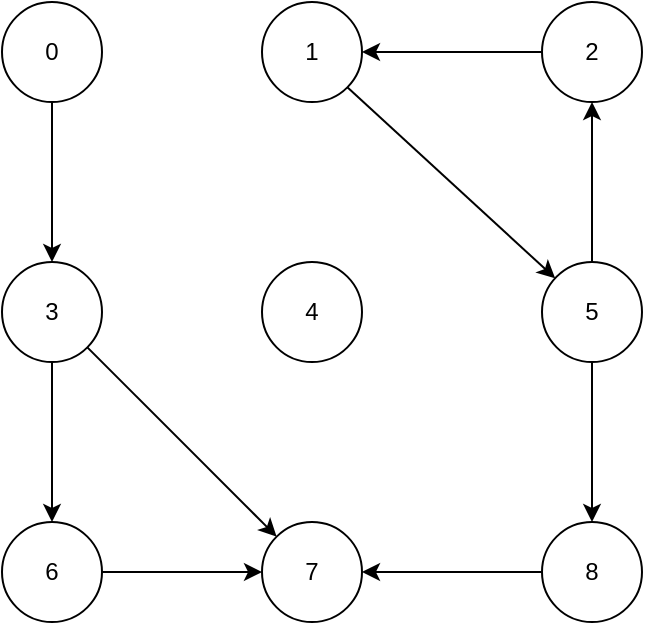 <mxfile version="14.7.4" type="embed" pages="4"><diagram id="RlmgxC3qNl6dpa3QdAQR" name="digraph1"><mxGraphModel dx="754" dy="566" grid="1" gridSize="10" guides="1" tooltips="1" connect="1" arrows="1" fold="1" page="1" pageScale="1" pageWidth="827" pageHeight="1169" math="0" shadow="0"><root><mxCell id="0"/><mxCell id="1" parent="0"/><mxCell id="YiOear8wiFDO5ZEr10wr-10" style="edgeStyle=orthogonalEdgeStyle;rounded=0;orthogonalLoop=1;jettySize=auto;html=1;entryX=0.5;entryY=0;entryDx=0;entryDy=0;" parent="1" source="YiOear8wiFDO5ZEr10wr-1" target="YiOear8wiFDO5ZEr10wr-4" edge="1"><mxGeometry relative="1" as="geometry"/></mxCell><mxCell id="YiOear8wiFDO5ZEr10wr-1" value="0" style="ellipse;whiteSpace=wrap;html=1;aspect=fixed;" parent="1" vertex="1"><mxGeometry x="180" y="140" width="50" height="50" as="geometry"/></mxCell><mxCell id="YiOear8wiFDO5ZEr10wr-19" style="edgeStyle=none;rounded=0;orthogonalLoop=1;jettySize=auto;html=1;exitX=1;exitY=1;exitDx=0;exitDy=0;" parent="1" source="YiOear8wiFDO5ZEr10wr-2" target="YiOear8wiFDO5ZEr10wr-6" edge="1"><mxGeometry relative="1" as="geometry"/></mxCell><mxCell id="YiOear8wiFDO5ZEr10wr-2" value="1" style="ellipse;whiteSpace=wrap;html=1;aspect=fixed;" parent="1" vertex="1"><mxGeometry x="310" y="140" width="50" height="50" as="geometry"/></mxCell><mxCell id="YiOear8wiFDO5ZEr10wr-17" style="edgeStyle=none;rounded=0;orthogonalLoop=1;jettySize=auto;html=1;entryX=1;entryY=0.5;entryDx=0;entryDy=0;" parent="1" source="YiOear8wiFDO5ZEr10wr-3" target="YiOear8wiFDO5ZEr10wr-2" edge="1"><mxGeometry relative="1" as="geometry"/></mxCell><mxCell id="YiOear8wiFDO5ZEr10wr-3" value="2" style="ellipse;whiteSpace=wrap;html=1;aspect=fixed;" parent="1" vertex="1"><mxGeometry x="450" y="140" width="50" height="50" as="geometry"/></mxCell><mxCell id="YiOear8wiFDO5ZEr10wr-11" style="edgeStyle=orthogonalEdgeStyle;rounded=0;orthogonalLoop=1;jettySize=auto;html=1;entryX=0.5;entryY=0;entryDx=0;entryDy=0;" parent="1" source="YiOear8wiFDO5ZEr10wr-4" target="YiOear8wiFDO5ZEr10wr-7" edge="1"><mxGeometry relative="1" as="geometry"/></mxCell><mxCell id="YiOear8wiFDO5ZEr10wr-13" style="rounded=0;orthogonalLoop=1;jettySize=auto;html=1;entryX=0;entryY=0;entryDx=0;entryDy=0;" parent="1" source="YiOear8wiFDO5ZEr10wr-4" target="YiOear8wiFDO5ZEr10wr-8" edge="1"><mxGeometry relative="1" as="geometry"/></mxCell><mxCell id="YiOear8wiFDO5ZEr10wr-4" value="3" style="ellipse;whiteSpace=wrap;html=1;aspect=fixed;" parent="1" vertex="1"><mxGeometry x="180" y="270" width="50" height="50" as="geometry"/></mxCell><mxCell id="YiOear8wiFDO5ZEr10wr-5" value="4" style="ellipse;whiteSpace=wrap;html=1;aspect=fixed;" parent="1" vertex="1"><mxGeometry x="310" y="270" width="50" height="50" as="geometry"/></mxCell><mxCell id="YiOear8wiFDO5ZEr10wr-15" style="edgeStyle=none;rounded=0;orthogonalLoop=1;jettySize=auto;html=1;entryX=0.5;entryY=0;entryDx=0;entryDy=0;" parent="1" source="YiOear8wiFDO5ZEr10wr-6" target="YiOear8wiFDO5ZEr10wr-9" edge="1"><mxGeometry relative="1" as="geometry"/></mxCell><mxCell id="YiOear8wiFDO5ZEr10wr-16" style="edgeStyle=none;rounded=0;orthogonalLoop=1;jettySize=auto;html=1;entryX=0.5;entryY=1;entryDx=0;entryDy=0;" parent="1" source="YiOear8wiFDO5ZEr10wr-6" target="YiOear8wiFDO5ZEr10wr-3" edge="1"><mxGeometry relative="1" as="geometry"/></mxCell><mxCell id="YiOear8wiFDO5ZEr10wr-6" value="5" style="ellipse;whiteSpace=wrap;html=1;aspect=fixed;" parent="1" vertex="1"><mxGeometry x="450" y="270" width="50" height="50" as="geometry"/></mxCell><mxCell id="YiOear8wiFDO5ZEr10wr-12" style="edgeStyle=orthogonalEdgeStyle;rounded=0;orthogonalLoop=1;jettySize=auto;html=1;entryX=0;entryY=0.5;entryDx=0;entryDy=0;" parent="1" source="YiOear8wiFDO5ZEr10wr-7" target="YiOear8wiFDO5ZEr10wr-8" edge="1"><mxGeometry relative="1" as="geometry"/></mxCell><mxCell id="YiOear8wiFDO5ZEr10wr-7" value="6" style="ellipse;whiteSpace=wrap;html=1;aspect=fixed;" parent="1" vertex="1"><mxGeometry x="180" y="400" width="50" height="50" as="geometry"/></mxCell><mxCell id="YiOear8wiFDO5ZEr10wr-8" value="7" style="ellipse;whiteSpace=wrap;html=1;aspect=fixed;" parent="1" vertex="1"><mxGeometry x="310" y="400" width="50" height="50" as="geometry"/></mxCell><mxCell id="YiOear8wiFDO5ZEr10wr-14" style="edgeStyle=none;rounded=0;orthogonalLoop=1;jettySize=auto;html=1;entryX=1;entryY=0.5;entryDx=0;entryDy=0;" parent="1" source="YiOear8wiFDO5ZEr10wr-9" target="YiOear8wiFDO5ZEr10wr-8" edge="1"><mxGeometry relative="1" as="geometry"/></mxCell><mxCell id="YiOear8wiFDO5ZEr10wr-9" value="8" style="ellipse;whiteSpace=wrap;html=1;aspect=fixed;" parent="1" vertex="1"><mxGeometry x="450" y="400" width="50" height="50" as="geometry"/></mxCell></root></mxGraphModel></diagram><diagram id="PN6J-3cUDVq6KzX81xdm" name="无向图-DFS"><mxGraphModel dx="754" dy="566" grid="1" gridSize="10" guides="1" tooltips="1" connect="1" arrows="1" fold="1" page="1" pageScale="1" pageWidth="827" pageHeight="1169" math="0" shadow="0"><root><mxCell id="qYHEGhklsvZ3XOmUtH0p-0"/><mxCell id="qYHEGhklsvZ3XOmUtH0p-1" parent="qYHEGhklsvZ3XOmUtH0p-0"/><mxCell id="XDcwSHwaO0lnT_2oKsYs-18" style="edgeStyle=none;rounded=0;orthogonalLoop=1;jettySize=auto;html=1;entryX=0;entryY=0.5;entryDx=0;entryDy=0;startArrow=none;startFill=0;endArrow=none;endFill=0;" parent="qYHEGhklsvZ3XOmUtH0p-1" source="XDcwSHwaO0lnT_2oKsYs-1" target="XDcwSHwaO0lnT_2oKsYs-3" edge="1"><mxGeometry relative="1" as="geometry"/></mxCell><mxCell id="XDcwSHwaO0lnT_2oKsYs-19" style="edgeStyle=none;rounded=0;orthogonalLoop=1;jettySize=auto;html=1;entryX=0.5;entryY=0;entryDx=0;entryDy=0;startArrow=none;startFill=0;endArrow=none;endFill=0;" parent="qYHEGhklsvZ3XOmUtH0p-1" source="XDcwSHwaO0lnT_2oKsYs-1" target="XDcwSHwaO0lnT_2oKsYs-8" edge="1"><mxGeometry relative="1" as="geometry"/></mxCell><mxCell id="XDcwSHwaO0lnT_2oKsYs-1" value="0" style="ellipse;whiteSpace=wrap;html=1;aspect=fixed;" parent="qYHEGhklsvZ3XOmUtH0p-1" vertex="1"><mxGeometry x="180" y="140" width="50" height="50" as="geometry"/></mxCell><mxCell id="XDcwSHwaO0lnT_2oKsYs-21" style="edgeStyle=none;rounded=0;orthogonalLoop=1;jettySize=auto;html=1;exitX=0;exitY=1;exitDx=0;exitDy=0;entryX=1;entryY=0;entryDx=0;entryDy=0;startArrow=none;startFill=0;endArrow=none;endFill=0;" parent="qYHEGhklsvZ3XOmUtH0p-1" source="XDcwSHwaO0lnT_2oKsYs-3" target="XDcwSHwaO0lnT_2oKsYs-8" edge="1"><mxGeometry relative="1" as="geometry"/></mxCell><mxCell id="XDcwSHwaO0lnT_2oKsYs-3" value="1" style="ellipse;whiteSpace=wrap;html=1;aspect=fixed;" parent="qYHEGhklsvZ3XOmUtH0p-1" vertex="1"><mxGeometry x="310" y="140" width="50" height="50" as="geometry"/></mxCell><mxCell id="XDcwSHwaO0lnT_2oKsYs-24" style="edgeStyle=none;rounded=0;orthogonalLoop=1;jettySize=auto;html=1;entryX=0.5;entryY=0;entryDx=0;entryDy=0;startArrow=none;startFill=0;endArrow=none;endFill=0;" parent="qYHEGhklsvZ3XOmUtH0p-1" source="XDcwSHwaO0lnT_2oKsYs-5" target="XDcwSHwaO0lnT_2oKsYs-12" edge="1"><mxGeometry relative="1" as="geometry"/></mxCell><mxCell id="XDcwSHwaO0lnT_2oKsYs-5" value="2" style="ellipse;whiteSpace=wrap;html=1;aspect=fixed;" parent="qYHEGhklsvZ3XOmUtH0p-1" vertex="1"><mxGeometry x="450" y="140" width="50" height="50" as="geometry"/></mxCell><mxCell id="XDcwSHwaO0lnT_2oKsYs-20" style="edgeStyle=none;rounded=0;orthogonalLoop=1;jettySize=auto;html=1;entryX=0.5;entryY=0;entryDx=0;entryDy=0;startArrow=none;startFill=0;endArrow=none;endFill=0;" parent="qYHEGhklsvZ3XOmUtH0p-1" source="XDcwSHwaO0lnT_2oKsYs-8" target="XDcwSHwaO0lnT_2oKsYs-14" edge="1"><mxGeometry relative="1" as="geometry"/></mxCell><mxCell id="XDcwSHwaO0lnT_2oKsYs-8" value="3" style="ellipse;whiteSpace=wrap;html=1;aspect=fixed;" parent="qYHEGhklsvZ3XOmUtH0p-1" vertex="1"><mxGeometry x="180" y="270" width="50" height="50" as="geometry"/></mxCell><mxCell id="XDcwSHwaO0lnT_2oKsYs-22" style="edgeStyle=none;rounded=0;orthogonalLoop=1;jettySize=auto;html=1;entryX=0.5;entryY=0;entryDx=0;entryDy=0;startArrow=none;startFill=0;endArrow=none;endFill=0;" parent="qYHEGhklsvZ3XOmUtH0p-1" source="XDcwSHwaO0lnT_2oKsYs-9" target="XDcwSHwaO0lnT_2oKsYs-15" edge="1"><mxGeometry relative="1" as="geometry"/></mxCell><mxCell id="XDcwSHwaO0lnT_2oKsYs-23" style="edgeStyle=none;rounded=0;orthogonalLoop=1;jettySize=auto;html=1;exitX=1;exitY=1;exitDx=0;exitDy=0;entryX=0;entryY=0;entryDx=0;entryDy=0;startArrow=none;startFill=0;endArrow=none;endFill=0;" parent="qYHEGhklsvZ3XOmUtH0p-1" source="XDcwSHwaO0lnT_2oKsYs-9" target="XDcwSHwaO0lnT_2oKsYs-17" edge="1"><mxGeometry relative="1" as="geometry"/></mxCell><mxCell id="XDcwSHwaO0lnT_2oKsYs-9" value="4" style="ellipse;whiteSpace=wrap;html=1;aspect=fixed;" parent="qYHEGhklsvZ3XOmUtH0p-1" vertex="1"><mxGeometry x="310" y="270" width="50" height="50" as="geometry"/></mxCell><mxCell id="XDcwSHwaO0lnT_2oKsYs-12" value="5" style="ellipse;whiteSpace=wrap;html=1;aspect=fixed;" parent="qYHEGhklsvZ3XOmUtH0p-1" vertex="1"><mxGeometry x="450" y="270" width="50" height="50" as="geometry"/></mxCell><mxCell id="XDcwSHwaO0lnT_2oKsYs-14" value="6" style="ellipse;whiteSpace=wrap;html=1;aspect=fixed;" parent="qYHEGhklsvZ3XOmUtH0p-1" vertex="1"><mxGeometry x="180" y="400" width="50" height="50" as="geometry"/></mxCell><mxCell id="XDcwSHwaO0lnT_2oKsYs-15" value="7" style="ellipse;whiteSpace=wrap;html=1;aspect=fixed;" parent="qYHEGhklsvZ3XOmUtH0p-1" vertex="1"><mxGeometry x="310" y="400" width="50" height="50" as="geometry"/></mxCell><mxCell id="XDcwSHwaO0lnT_2oKsYs-17" value="8" style="ellipse;whiteSpace=wrap;html=1;aspect=fixed;" parent="qYHEGhklsvZ3XOmUtH0p-1" vertex="1"><mxGeometry x="450" y="400" width="50" height="50" as="geometry"/></mxCell></root></mxGraphModel></diagram><diagram id="XqtaAxCrMm37ADvpGtUe" name="Bipartite"><mxGraphModel dx="754" dy="566" grid="1" gridSize="10" guides="1" tooltips="1" connect="1" arrows="1" fold="1" page="1" pageScale="1" pageWidth="827" pageHeight="1169" math="0" shadow="0"><root><mxCell id="XsqwARJMU0s4jP7rleR2-0"/><mxCell id="XsqwARJMU0s4jP7rleR2-1" parent="XsqwARJMU0s4jP7rleR2-0"/><mxCell id="Z5Aat3luIzhw76UPRCKL-1" style="edgeStyle=none;rounded=0;orthogonalLoop=1;jettySize=auto;html=1;entryX=0.5;entryY=0;entryDx=0;entryDy=0;startArrow=none;startFill=0;endArrow=none;endFill=0;" parent="XsqwARJMU0s4jP7rleR2-1" source="Z5Aat3luIzhw76UPRCKL-2" target="Z5Aat3luIzhw76UPRCKL-5" edge="1"><mxGeometry relative="1" as="geometry"/></mxCell><mxCell id="Z5Aat3luIzhw76UPRCKL-7" style="edgeStyle=orthogonalEdgeStyle;rounded=0;orthogonalLoop=1;jettySize=auto;html=1;entryX=0;entryY=0.5;entryDx=0;entryDy=0;endArrow=none;endFill=0;" parent="XsqwARJMU0s4jP7rleR2-1" source="Z5Aat3luIzhw76UPRCKL-2" target="Z5Aat3luIzhw76UPRCKL-4" edge="1"><mxGeometry relative="1" as="geometry"/></mxCell><mxCell id="Z5Aat3luIzhw76UPRCKL-2" value="0" style="ellipse;whiteSpace=wrap;html=1;aspect=fixed;" parent="XsqwARJMU0s4jP7rleR2-1" vertex="1"><mxGeometry x="180" y="140" width="50" height="50" as="geometry"/></mxCell><mxCell id="Z5Aat3luIzhw76UPRCKL-8" style="edgeStyle=orthogonalEdgeStyle;rounded=0;orthogonalLoop=1;jettySize=auto;html=1;entryX=0.5;entryY=0;entryDx=0;entryDy=0;endArrow=none;endFill=0;" parent="XsqwARJMU0s4jP7rleR2-1" source="Z5Aat3luIzhw76UPRCKL-4" target="Z5Aat3luIzhw76UPRCKL-6" edge="1"><mxGeometry relative="1" as="geometry"/></mxCell><mxCell id="Z5Aat3luIzhw76UPRCKL-4" value="1" style="ellipse;whiteSpace=wrap;html=1;aspect=fixed;" parent="XsqwARJMU0s4jP7rleR2-1" vertex="1"><mxGeometry x="310" y="140" width="50" height="50" as="geometry"/></mxCell><mxCell id="Z5Aat3luIzhw76UPRCKL-5" value="2" style="ellipse;whiteSpace=wrap;html=1;aspect=fixed;" parent="XsqwARJMU0s4jP7rleR2-1" vertex="1"><mxGeometry x="180" y="270" width="50" height="50" as="geometry"/></mxCell><mxCell id="Z5Aat3luIzhw76UPRCKL-9" style="edgeStyle=orthogonalEdgeStyle;rounded=0;orthogonalLoop=1;jettySize=auto;html=1;entryX=1;entryY=0.5;entryDx=0;entryDy=0;endArrow=none;endFill=0;" parent="XsqwARJMU0s4jP7rleR2-1" source="Z5Aat3luIzhw76UPRCKL-6" target="Z5Aat3luIzhw76UPRCKL-5" edge="1"><mxGeometry relative="1" as="geometry"/></mxCell><mxCell id="Z5Aat3luIzhw76UPRCKL-6" value="3" style="ellipse;whiteSpace=wrap;html=1;aspect=fixed;" parent="XsqwARJMU0s4jP7rleR2-1" vertex="1"><mxGeometry x="310" y="270" width="50" height="50" as="geometry"/></mxCell><mxCell id="Z5Aat3luIzhw76UPRCKL-10" style="edgeStyle=none;rounded=0;orthogonalLoop=1;jettySize=auto;html=1;entryX=0.5;entryY=0;entryDx=0;entryDy=0;startArrow=none;startFill=0;endArrow=none;endFill=0;" parent="XsqwARJMU0s4jP7rleR2-1" source="Z5Aat3luIzhw76UPRCKL-12" target="Z5Aat3luIzhw76UPRCKL-15" edge="1"><mxGeometry relative="1" as="geometry"/></mxCell><mxCell id="Z5Aat3luIzhw76UPRCKL-11" style="edgeStyle=orthogonalEdgeStyle;rounded=0;orthogonalLoop=1;jettySize=auto;html=1;entryX=0;entryY=0.5;entryDx=0;entryDy=0;endArrow=none;endFill=0;" parent="XsqwARJMU0s4jP7rleR2-1" source="Z5Aat3luIzhw76UPRCKL-12" target="Z5Aat3luIzhw76UPRCKL-14" edge="1"><mxGeometry relative="1" as="geometry"/></mxCell><mxCell id="Z5Aat3luIzhw76UPRCKL-12" value="0" style="ellipse;whiteSpace=wrap;html=1;aspect=fixed;" parent="XsqwARJMU0s4jP7rleR2-1" vertex="1"><mxGeometry x="180" y="420" width="50" height="50" as="geometry"/></mxCell><mxCell id="Z5Aat3luIzhw76UPRCKL-13" style="edgeStyle=orthogonalEdgeStyle;rounded=0;orthogonalLoop=1;jettySize=auto;html=1;entryX=0.5;entryY=0;entryDx=0;entryDy=0;endArrow=none;endFill=0;" parent="XsqwARJMU0s4jP7rleR2-1" source="Z5Aat3luIzhw76UPRCKL-14" target="Z5Aat3luIzhw76UPRCKL-17" edge="1"><mxGeometry relative="1" as="geometry"/></mxCell><mxCell id="Z5Aat3luIzhw76UPRCKL-18" style="rounded=0;orthogonalLoop=1;jettySize=auto;html=1;exitX=0;exitY=1;exitDx=0;exitDy=0;entryX=1;entryY=0;entryDx=0;entryDy=0;endArrow=none;endFill=0;" parent="XsqwARJMU0s4jP7rleR2-1" source="Z5Aat3luIzhw76UPRCKL-14" target="Z5Aat3luIzhw76UPRCKL-15" edge="1"><mxGeometry relative="1" as="geometry"/></mxCell><mxCell id="Z5Aat3luIzhw76UPRCKL-14" value="1" style="ellipse;whiteSpace=wrap;html=1;aspect=fixed;" parent="XsqwARJMU0s4jP7rleR2-1" vertex="1"><mxGeometry x="310" y="420" width="50" height="50" as="geometry"/></mxCell><mxCell id="Z5Aat3luIzhw76UPRCKL-15" value="2" style="ellipse;whiteSpace=wrap;html=1;aspect=fixed;" parent="XsqwARJMU0s4jP7rleR2-1" vertex="1"><mxGeometry x="180" y="550" width="50" height="50" as="geometry"/></mxCell><mxCell id="Z5Aat3luIzhw76UPRCKL-16" style="edgeStyle=orthogonalEdgeStyle;rounded=0;orthogonalLoop=1;jettySize=auto;html=1;entryX=1;entryY=0.5;entryDx=0;entryDy=0;endArrow=none;endFill=0;" parent="XsqwARJMU0s4jP7rleR2-1" source="Z5Aat3luIzhw76UPRCKL-17" target="Z5Aat3luIzhw76UPRCKL-15" edge="1"><mxGeometry relative="1" as="geometry"/></mxCell><mxCell id="Z5Aat3luIzhw76UPRCKL-17" value="3" style="ellipse;whiteSpace=wrap;html=1;aspect=fixed;" parent="XsqwARJMU0s4jP7rleR2-1" vertex="1"><mxGeometry x="310" y="550" width="50" height="50" as="geometry"/></mxCell><mxCell id="Z5Aat3luIzhw76UPRCKL-19" style="edgeStyle=none;rounded=0;orthogonalLoop=1;jettySize=auto;html=1;entryX=0.5;entryY=0;entryDx=0;entryDy=0;startArrow=none;startFill=0;endArrow=none;endFill=0;" parent="XsqwARJMU0s4jP7rleR2-1" source="Z5Aat3luIzhw76UPRCKL-21" target="Z5Aat3luIzhw76UPRCKL-24" edge="1"><mxGeometry relative="1" as="geometry"/></mxCell><mxCell id="Z5Aat3luIzhw76UPRCKL-20" style="edgeStyle=orthogonalEdgeStyle;rounded=0;orthogonalLoop=1;jettySize=auto;html=1;entryX=0;entryY=0.5;entryDx=0;entryDy=0;endArrow=none;endFill=0;" parent="XsqwARJMU0s4jP7rleR2-1" source="Z5Aat3luIzhw76UPRCKL-21" target="Z5Aat3luIzhw76UPRCKL-23" edge="1"><mxGeometry relative="1" as="geometry"/></mxCell><mxCell id="Z5Aat3luIzhw76UPRCKL-27" style="edgeStyle=none;rounded=0;orthogonalLoop=1;jettySize=auto;html=1;exitX=1;exitY=1;exitDx=0;exitDy=0;entryX=0;entryY=0;entryDx=0;entryDy=0;endArrow=none;endFill=0;" parent="XsqwARJMU0s4jP7rleR2-1" source="Z5Aat3luIzhw76UPRCKL-21" target="Z5Aat3luIzhw76UPRCKL-26" edge="1"><mxGeometry relative="1" as="geometry"/></mxCell><mxCell id="Z5Aat3luIzhw76UPRCKL-21" value="0" style="ellipse;whiteSpace=wrap;html=1;aspect=fixed;" parent="XsqwARJMU0s4jP7rleR2-1" vertex="1"><mxGeometry x="490" y="140" width="50" height="50" as="geometry"/></mxCell><mxCell id="Z5Aat3luIzhw76UPRCKL-23" value="1" style="ellipse;whiteSpace=wrap;html=1;aspect=fixed;" parent="XsqwARJMU0s4jP7rleR2-1" vertex="1"><mxGeometry x="620" y="140" width="50" height="50" as="geometry"/></mxCell><mxCell id="Z5Aat3luIzhw76UPRCKL-24" value="2" style="ellipse;whiteSpace=wrap;html=1;aspect=fixed;" parent="XsqwARJMU0s4jP7rleR2-1" vertex="1"><mxGeometry x="490" y="270" width="50" height="50" as="geometry"/></mxCell><mxCell id="Z5Aat3luIzhw76UPRCKL-26" value="3" style="ellipse;whiteSpace=wrap;html=1;aspect=fixed;" parent="XsqwARJMU0s4jP7rleR2-1" vertex="1"><mxGeometry x="620" y="270" width="50" height="50" as="geometry"/></mxCell></root></mxGraphModel></diagram><diagram id="WtGyah5SHnvD1iVylQQb" name="第 4 页"><mxGraphModel dx="754" dy="566" grid="1" gridSize="10" guides="1" tooltips="1" connect="1" arrows="1" fold="1" page="1" pageScale="1" pageWidth="827" pageHeight="1169" math="0" shadow="0"><root><mxCell id="Ct5_iY6TGk_AIZCy85Y_-0"/><mxCell id="Ct5_iY6TGk_AIZCy85Y_-1" parent="Ct5_iY6TGk_AIZCy85Y_-0"/><mxCell id="Ct5_iY6TGk_AIZCy85Y_-2" value="0" style="whiteSpace=wrap;html=1;aspect=fixed;" parent="Ct5_iY6TGk_AIZCy85Y_-1" vertex="1"><mxGeometry x="32" y="280" width="50" height="50" as="geometry"/></mxCell><mxCell id="Ct5_iY6TGk_AIZCy85Y_-3" value="1" style="whiteSpace=wrap;html=1;aspect=fixed;" parent="Ct5_iY6TGk_AIZCy85Y_-1" vertex="1"><mxGeometry x="82" y="280" width="50" height="50" as="geometry"/></mxCell><mxCell id="Ct5_iY6TGk_AIZCy85Y_-4" value="2" style="whiteSpace=wrap;html=1;aspect=fixed;" parent="Ct5_iY6TGk_AIZCy85Y_-1" vertex="1"><mxGeometry x="132" y="280" width="50" height="50" as="geometry"/></mxCell><mxCell id="Ct5_iY6TGk_AIZCy85Y_-5" value="" style="whiteSpace=wrap;html=1;aspect=fixed;" parent="Ct5_iY6TGk_AIZCy85Y_-1" vertex="1"><mxGeometry x="182" y="280" width="50" height="50" as="geometry"/></mxCell><mxCell id="Ct5_iY6TGk_AIZCy85Y_-6" value="" style="whiteSpace=wrap;html=1;aspect=fixed;" parent="Ct5_iY6TGk_AIZCy85Y_-1" vertex="1"><mxGeometry x="232" y="280" width="50" height="50" as="geometry"/></mxCell><mxCell id="Ct5_iY6TGk_AIZCy85Y_-7" value="" style="whiteSpace=wrap;html=1;aspect=fixed;" parent="Ct5_iY6TGk_AIZCy85Y_-1" vertex="1"><mxGeometry x="282" y="280" width="50" height="50" as="geometry"/></mxCell><mxCell id="Ct5_iY6TGk_AIZCy85Y_-8" value="" style="whiteSpace=wrap;html=1;aspect=fixed;" parent="Ct5_iY6TGk_AIZCy85Y_-1" vertex="1"><mxGeometry x="332" y="280" width="50" height="50" as="geometry"/></mxCell><mxCell id="Ct5_iY6TGk_AIZCy85Y_-9" value="" style="whiteSpace=wrap;html=1;aspect=fixed;" parent="Ct5_iY6TGk_AIZCy85Y_-1" vertex="1"><mxGeometry x="382" y="280" width="50" height="50" as="geometry"/></mxCell><mxCell id="Ct5_iY6TGk_AIZCy85Y_-10" value="0" style="text;html=1;strokeColor=none;fillColor=none;align=center;verticalAlign=middle;whiteSpace=wrap;rounded=0;" parent="Ct5_iY6TGk_AIZCy85Y_-1" vertex="1"><mxGeometry x="32" y="240" width="48" height="40" as="geometry"/></mxCell><mxCell id="Ct5_iY6TGk_AIZCy85Y_-11" value="1" style="text;html=1;strokeColor=none;fillColor=none;align=center;verticalAlign=middle;whiteSpace=wrap;rounded=0;" parent="Ct5_iY6TGk_AIZCy85Y_-1" vertex="1"><mxGeometry x="84" y="240" width="48" height="40" as="geometry"/></mxCell><mxCell id="Ct5_iY6TGk_AIZCy85Y_-12" value="2" style="text;html=1;strokeColor=none;fillColor=none;align=center;verticalAlign=middle;whiteSpace=wrap;rounded=0;" parent="Ct5_iY6TGk_AIZCy85Y_-1" vertex="1"><mxGeometry x="132" y="240" width="48" height="40" as="geometry"/></mxCell><mxCell id="Ct5_iY6TGk_AIZCy85Y_-13" value="3" style="text;html=1;strokeColor=none;fillColor=none;align=center;verticalAlign=middle;whiteSpace=wrap;rounded=0;" parent="Ct5_iY6TGk_AIZCy85Y_-1" vertex="1"><mxGeometry x="184" y="240" width="48" height="40" as="geometry"/></mxCell><mxCell id="Ct5_iY6TGk_AIZCy85Y_-14" value="4" style="text;html=1;strokeColor=none;fillColor=none;align=center;verticalAlign=middle;whiteSpace=wrap;rounded=0;" parent="Ct5_iY6TGk_AIZCy85Y_-1" vertex="1"><mxGeometry x="232" y="240" width="48" height="40" as="geometry"/></mxCell><mxCell id="Ct5_iY6TGk_AIZCy85Y_-15" value="5" style="text;html=1;strokeColor=none;fillColor=none;align=center;verticalAlign=middle;whiteSpace=wrap;rounded=0;" parent="Ct5_iY6TGk_AIZCy85Y_-1" vertex="1"><mxGeometry x="284" y="240" width="48" height="40" as="geometry"/></mxCell><mxCell id="Ct5_iY6TGk_AIZCy85Y_-16" value="6" style="text;html=1;strokeColor=none;fillColor=none;align=center;verticalAlign=middle;whiteSpace=wrap;rounded=0;" parent="Ct5_iY6TGk_AIZCy85Y_-1" vertex="1"><mxGeometry x="332" y="240" width="48" height="40" as="geometry"/></mxCell><mxCell id="Ct5_iY6TGk_AIZCy85Y_-17" value="7" style="text;html=1;strokeColor=none;fillColor=none;align=center;verticalAlign=middle;whiteSpace=wrap;rounded=0;" parent="Ct5_iY6TGk_AIZCy85Y_-1" vertex="1"><mxGeometry x="384" y="240" width="48" height="40" as="geometry"/></mxCell></root></mxGraphModel></diagram></mxfile>